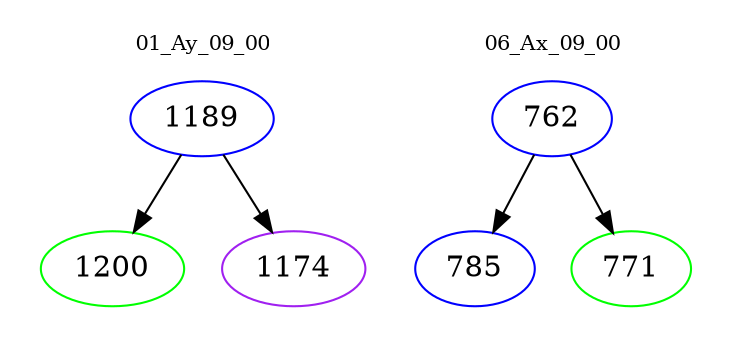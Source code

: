 digraph{
subgraph cluster_0 {
color = white
label = "01_Ay_09_00";
fontsize=10;
T0_1189 [label="1189", color="blue"]
T0_1189 -> T0_1200 [color="black"]
T0_1200 [label="1200", color="green"]
T0_1189 -> T0_1174 [color="black"]
T0_1174 [label="1174", color="purple"]
}
subgraph cluster_1 {
color = white
label = "06_Ax_09_00";
fontsize=10;
T1_762 [label="762", color="blue"]
T1_762 -> T1_785 [color="black"]
T1_785 [label="785", color="blue"]
T1_762 -> T1_771 [color="black"]
T1_771 [label="771", color="green"]
}
}
